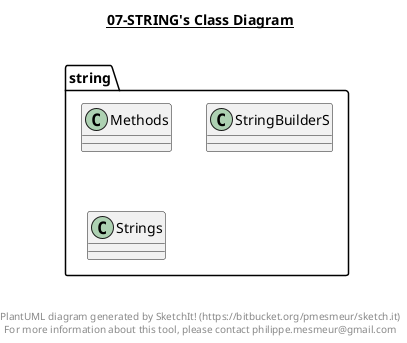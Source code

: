 @startuml

title __07-STRING's Class Diagram__\n

  namespace string {
    class string.Methods {
    }
  }
  

  namespace string {
    class string.StringBuilderS {
    }
  }
  

  namespace string {
    class string.Strings {
    }
  }
  



right footer


PlantUML diagram generated by SketchIt! (https://bitbucket.org/pmesmeur/sketch.it)
For more information about this tool, please contact philippe.mesmeur@gmail.com
endfooter

@enduml
